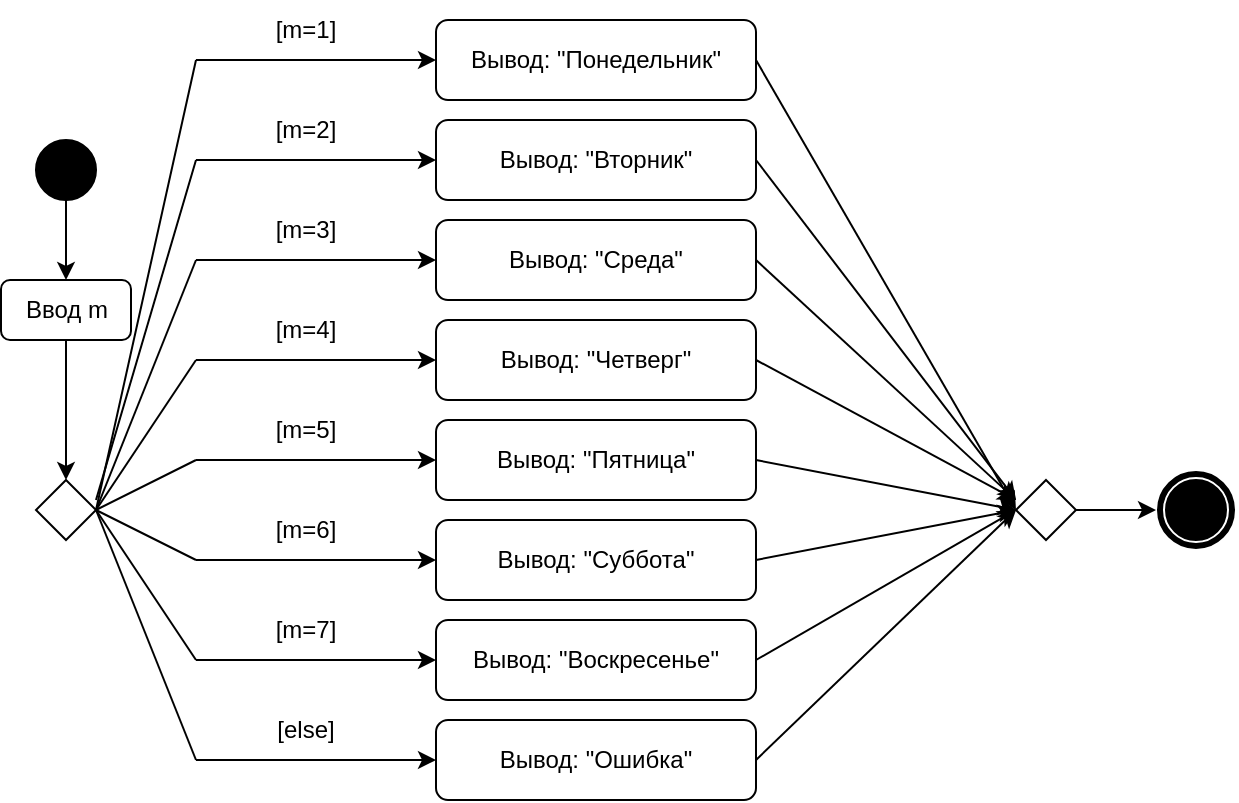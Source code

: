 <mxfile version="17.5.0" type="device"><diagram id="G4VSyAgkMZppd_wTHdug" name="Page-1"><mxGraphModel dx="782" dy="468" grid="1" gridSize="10" guides="1" tooltips="1" connect="1" arrows="1" fold="1" page="1" pageScale="1" pageWidth="827" pageHeight="1169" math="0" shadow="0"><root><mxCell id="0"/><mxCell id="1" parent="0"/><mxCell id="XFmwvp3sIlLQfgkVtAyR-1" value="" style="ellipse;whiteSpace=wrap;html=1;aspect=fixed;strokeColor=#000000;fillColor=#000000;" vertex="1" parent="1"><mxGeometry x="80" y="80" width="30" height="30" as="geometry"/></mxCell><mxCell id="XFmwvp3sIlLQfgkVtAyR-7" value="" style="rhombus;whiteSpace=wrap;html=1;strokeColor=#000000;fillColor=#FFFFFF;" vertex="1" parent="1"><mxGeometry x="80" y="250" width="30" height="30" as="geometry"/></mxCell><mxCell id="XFmwvp3sIlLQfgkVtAyR-9" value="Ввод m" style="rounded=1;whiteSpace=wrap;html=1;strokeColor=#000000;fillColor=#FFFFFF;" vertex="1" parent="1"><mxGeometry x="62.5" y="150" width="65" height="30" as="geometry"/></mxCell><mxCell id="XFmwvp3sIlLQfgkVtAyR-10" value="Вывод: &quot;Понедельник&quot;" style="rounded=1;whiteSpace=wrap;html=1;strokeColor=#000000;fillColor=#FFFFFF;" vertex="1" parent="1"><mxGeometry x="280" y="20" width="160" height="40" as="geometry"/></mxCell><mxCell id="XFmwvp3sIlLQfgkVtAyR-11" value="Вывод: &quot;Вторник&quot;" style="rounded=1;whiteSpace=wrap;html=1;strokeColor=#000000;fillColor=#FFFFFF;" vertex="1" parent="1"><mxGeometry x="280" y="70" width="160" height="40" as="geometry"/></mxCell><mxCell id="XFmwvp3sIlLQfgkVtAyR-12" value="Вывод: &quot;Среда&quot;" style="rounded=1;whiteSpace=wrap;html=1;strokeColor=#000000;fillColor=#FFFFFF;" vertex="1" parent="1"><mxGeometry x="280" y="120" width="160" height="40" as="geometry"/></mxCell><mxCell id="XFmwvp3sIlLQfgkVtAyR-13" value="Вывод: &quot;Четверг&quot;" style="rounded=1;whiteSpace=wrap;html=1;strokeColor=#000000;fillColor=#FFFFFF;" vertex="1" parent="1"><mxGeometry x="280" y="170" width="160" height="40" as="geometry"/></mxCell><mxCell id="XFmwvp3sIlLQfgkVtAyR-14" value="Вывод: &quot;Пятница&quot;" style="rounded=1;whiteSpace=wrap;html=1;strokeColor=#000000;fillColor=#FFFFFF;" vertex="1" parent="1"><mxGeometry x="280" y="220" width="160" height="40" as="geometry"/></mxCell><mxCell id="XFmwvp3sIlLQfgkVtAyR-15" value="Вывод: &quot;Суббота&quot;" style="rounded=1;whiteSpace=wrap;html=1;strokeColor=#000000;fillColor=#FFFFFF;" vertex="1" parent="1"><mxGeometry x="280" y="270" width="160" height="40" as="geometry"/></mxCell><mxCell id="XFmwvp3sIlLQfgkVtAyR-17" style="edgeStyle=orthogonalEdgeStyle;rounded=0;orthogonalLoop=1;jettySize=auto;html=1;exitX=0.75;exitY=0;exitDx=0;exitDy=0;" edge="1" parent="1" source="XFmwvp3sIlLQfgkVtAyR-16"><mxGeometry relative="1" as="geometry"><mxPoint x="400" y="330" as="targetPoint"/></mxGeometry></mxCell><mxCell id="XFmwvp3sIlLQfgkVtAyR-16" value="Вывод: &quot;Воскресенье&quot;" style="rounded=1;whiteSpace=wrap;html=1;strokeColor=#000000;fillColor=#FFFFFF;" vertex="1" parent="1"><mxGeometry x="280" y="320" width="160" height="40" as="geometry"/></mxCell><mxCell id="XFmwvp3sIlLQfgkVtAyR-18" value="Вывод: &quot;Ошибка&quot;" style="rounded=1;whiteSpace=wrap;html=1;strokeColor=#000000;fillColor=#FFFFFF;" vertex="1" parent="1"><mxGeometry x="280" y="370" width="160" height="40" as="geometry"/></mxCell><mxCell id="XFmwvp3sIlLQfgkVtAyR-19" value="" style="endArrow=classic;html=1;rounded=0;exitX=0.5;exitY=1;exitDx=0;exitDy=0;entryX=0.5;entryY=0;entryDx=0;entryDy=0;" edge="1" parent="1" source="XFmwvp3sIlLQfgkVtAyR-1" target="XFmwvp3sIlLQfgkVtAyR-9"><mxGeometry width="50" height="50" relative="1" as="geometry"><mxPoint x="380" y="270" as="sourcePoint"/><mxPoint x="430" y="220" as="targetPoint"/></mxGeometry></mxCell><mxCell id="XFmwvp3sIlLQfgkVtAyR-20" value="" style="endArrow=classic;html=1;rounded=0;exitX=0.5;exitY=1;exitDx=0;exitDy=0;entryX=0.5;entryY=0;entryDx=0;entryDy=0;" edge="1" parent="1" source="XFmwvp3sIlLQfgkVtAyR-9" target="XFmwvp3sIlLQfgkVtAyR-7"><mxGeometry width="50" height="50" relative="1" as="geometry"><mxPoint x="380" y="270" as="sourcePoint"/><mxPoint x="430" y="220" as="targetPoint"/></mxGeometry></mxCell><mxCell id="XFmwvp3sIlLQfgkVtAyR-23" value="" style="endArrow=none;html=1;rounded=0;exitX=1;exitY=0.5;exitDx=0;exitDy=0;" edge="1" parent="1" source="XFmwvp3sIlLQfgkVtAyR-7"><mxGeometry width="50" height="50" relative="1" as="geometry"><mxPoint x="380" y="270" as="sourcePoint"/><mxPoint x="160" y="390" as="targetPoint"/></mxGeometry></mxCell><mxCell id="XFmwvp3sIlLQfgkVtAyR-24" value="" style="endArrow=none;html=1;rounded=0;exitX=1;exitY=0.5;exitDx=0;exitDy=0;" edge="1" parent="1" source="XFmwvp3sIlLQfgkVtAyR-7"><mxGeometry width="50" height="50" relative="1" as="geometry"><mxPoint x="110" y="270" as="sourcePoint"/><mxPoint x="160" y="340" as="targetPoint"/></mxGeometry></mxCell><mxCell id="XFmwvp3sIlLQfgkVtAyR-25" value="" style="endArrow=none;html=1;rounded=0;exitX=1;exitY=0.5;exitDx=0;exitDy=0;" edge="1" parent="1" source="XFmwvp3sIlLQfgkVtAyR-7"><mxGeometry width="50" height="50" relative="1" as="geometry"><mxPoint x="130" y="285" as="sourcePoint"/><mxPoint x="160" y="290" as="targetPoint"/></mxGeometry></mxCell><mxCell id="XFmwvp3sIlLQfgkVtAyR-26" value="" style="endArrow=none;html=1;rounded=0;exitX=1;exitY=0.5;exitDx=0;exitDy=0;" edge="1" parent="1" source="XFmwvp3sIlLQfgkVtAyR-7"><mxGeometry width="50" height="50" relative="1" as="geometry"><mxPoint x="140" y="295" as="sourcePoint"/><mxPoint x="160" y="240" as="targetPoint"/></mxGeometry></mxCell><mxCell id="XFmwvp3sIlLQfgkVtAyR-29" value="" style="endArrow=none;html=1;rounded=0;exitX=1;exitY=0.5;exitDx=0;exitDy=0;" edge="1" parent="1" source="XFmwvp3sIlLQfgkVtAyR-7"><mxGeometry width="50" height="50" relative="1" as="geometry"><mxPoint x="380" y="270" as="sourcePoint"/><mxPoint x="160" y="140" as="targetPoint"/></mxGeometry></mxCell><mxCell id="XFmwvp3sIlLQfgkVtAyR-30" value="" style="endArrow=none;html=1;rounded=0;" edge="1" parent="1"><mxGeometry width="50" height="50" relative="1" as="geometry"><mxPoint x="110" y="260" as="sourcePoint"/><mxPoint x="160" y="90" as="targetPoint"/></mxGeometry></mxCell><mxCell id="XFmwvp3sIlLQfgkVtAyR-31" value="" style="endArrow=none;html=1;rounded=0;exitX=1;exitY=0.5;exitDx=0;exitDy=0;" edge="1" parent="1" source="XFmwvp3sIlLQfgkVtAyR-7"><mxGeometry width="50" height="50" relative="1" as="geometry"><mxPoint x="130" y="285" as="sourcePoint"/><mxPoint x="160" y="40" as="targetPoint"/></mxGeometry></mxCell><mxCell id="XFmwvp3sIlLQfgkVtAyR-32" value="" style="endArrow=classic;html=1;rounded=0;entryX=0;entryY=0.5;entryDx=0;entryDy=0;" edge="1" parent="1" target="XFmwvp3sIlLQfgkVtAyR-10"><mxGeometry width="50" height="50" relative="1" as="geometry"><mxPoint x="160" y="40" as="sourcePoint"/><mxPoint x="430" y="220" as="targetPoint"/></mxGeometry></mxCell><mxCell id="XFmwvp3sIlLQfgkVtAyR-33" value="" style="endArrow=classic;html=1;rounded=0;entryX=0;entryY=0.5;entryDx=0;entryDy=0;" edge="1" parent="1" target="XFmwvp3sIlLQfgkVtAyR-11"><mxGeometry width="50" height="50" relative="1" as="geometry"><mxPoint x="160" y="90" as="sourcePoint"/><mxPoint x="290" y="50" as="targetPoint"/></mxGeometry></mxCell><mxCell id="XFmwvp3sIlLQfgkVtAyR-34" value="" style="endArrow=classic;html=1;rounded=0;entryX=0;entryY=0.5;entryDx=0;entryDy=0;" edge="1" parent="1" target="XFmwvp3sIlLQfgkVtAyR-12"><mxGeometry width="50" height="50" relative="1" as="geometry"><mxPoint x="160" y="140" as="sourcePoint"/><mxPoint x="300" y="60" as="targetPoint"/></mxGeometry></mxCell><mxCell id="XFmwvp3sIlLQfgkVtAyR-35" value="" style="endArrow=classic;html=1;rounded=0;entryX=0;entryY=0.5;entryDx=0;entryDy=0;" edge="1" parent="1" target="XFmwvp3sIlLQfgkVtAyR-13"><mxGeometry width="50" height="50" relative="1" as="geometry"><mxPoint x="160" y="190" as="sourcePoint"/><mxPoint x="310" y="70" as="targetPoint"/></mxGeometry></mxCell><mxCell id="XFmwvp3sIlLQfgkVtAyR-36" value="" style="endArrow=none;html=1;rounded=0;exitX=1;exitY=0.5;exitDx=0;exitDy=0;" edge="1" parent="1" source="XFmwvp3sIlLQfgkVtAyR-7"><mxGeometry width="50" height="50" relative="1" as="geometry"><mxPoint x="380" y="270" as="sourcePoint"/><mxPoint x="160" y="190" as="targetPoint"/></mxGeometry></mxCell><mxCell id="XFmwvp3sIlLQfgkVtAyR-37" value="" style="endArrow=classic;html=1;rounded=0;entryX=0;entryY=0.5;entryDx=0;entryDy=0;" edge="1" parent="1" target="XFmwvp3sIlLQfgkVtAyR-14"><mxGeometry width="50" height="50" relative="1" as="geometry"><mxPoint x="160" y="240" as="sourcePoint"/><mxPoint x="430" y="220" as="targetPoint"/></mxGeometry></mxCell><mxCell id="XFmwvp3sIlLQfgkVtAyR-38" value="" style="endArrow=classic;html=1;rounded=0;entryX=0;entryY=0.5;entryDx=0;entryDy=0;" edge="1" parent="1" target="XFmwvp3sIlLQfgkVtAyR-15"><mxGeometry width="50" height="50" relative="1" as="geometry"><mxPoint x="160" y="290" as="sourcePoint"/><mxPoint x="430" y="220" as="targetPoint"/></mxGeometry></mxCell><mxCell id="XFmwvp3sIlLQfgkVtAyR-39" value="" style="endArrow=classic;html=1;rounded=0;entryX=0;entryY=0.5;entryDx=0;entryDy=0;" edge="1" parent="1" target="XFmwvp3sIlLQfgkVtAyR-16"><mxGeometry width="50" height="50" relative="1" as="geometry"><mxPoint x="160" y="340" as="sourcePoint"/><mxPoint x="430" y="220" as="targetPoint"/></mxGeometry></mxCell><mxCell id="XFmwvp3sIlLQfgkVtAyR-40" value="" style="endArrow=classic;html=1;rounded=0;entryX=0;entryY=0.5;entryDx=0;entryDy=0;" edge="1" parent="1" target="XFmwvp3sIlLQfgkVtAyR-18"><mxGeometry width="50" height="50" relative="1" as="geometry"><mxPoint x="160" y="390" as="sourcePoint"/><mxPoint x="430" y="220" as="targetPoint"/></mxGeometry></mxCell><mxCell id="XFmwvp3sIlLQfgkVtAyR-41" value="" style="rhombus;whiteSpace=wrap;html=1;strokeColor=#000000;fillColor=#FFFFFF;" vertex="1" parent="1"><mxGeometry x="570" y="250" width="30" height="30" as="geometry"/></mxCell><mxCell id="XFmwvp3sIlLQfgkVtAyR-42" value="" style="endArrow=classic;html=1;rounded=0;entryX=0;entryY=0.5;entryDx=0;entryDy=0;exitX=1;exitY=0.5;exitDx=0;exitDy=0;" edge="1" parent="1" source="XFmwvp3sIlLQfgkVtAyR-10" target="XFmwvp3sIlLQfgkVtAyR-41"><mxGeometry width="50" height="50" relative="1" as="geometry"><mxPoint x="380" y="270" as="sourcePoint"/><mxPoint x="430" y="220" as="targetPoint"/></mxGeometry></mxCell><mxCell id="XFmwvp3sIlLQfgkVtAyR-43" value="" style="endArrow=classic;html=1;rounded=0;exitX=1;exitY=0.5;exitDx=0;exitDy=0;" edge="1" parent="1" source="XFmwvp3sIlLQfgkVtAyR-11"><mxGeometry width="50" height="50" relative="1" as="geometry"><mxPoint x="450" y="50" as="sourcePoint"/><mxPoint x="570" y="260" as="targetPoint"/></mxGeometry></mxCell><mxCell id="XFmwvp3sIlLQfgkVtAyR-44" value="" style="endArrow=classic;html=1;rounded=0;exitX=1;exitY=0.5;exitDx=0;exitDy=0;" edge="1" parent="1" source="XFmwvp3sIlLQfgkVtAyR-12"><mxGeometry width="50" height="50" relative="1" as="geometry"><mxPoint x="460" y="60" as="sourcePoint"/><mxPoint x="570" y="260" as="targetPoint"/></mxGeometry></mxCell><mxCell id="XFmwvp3sIlLQfgkVtAyR-45" value="" style="endArrow=classic;html=1;rounded=0;exitX=1;exitY=0.5;exitDx=0;exitDy=0;" edge="1" parent="1" source="XFmwvp3sIlLQfgkVtAyR-13"><mxGeometry width="50" height="50" relative="1" as="geometry"><mxPoint x="470" y="70" as="sourcePoint"/><mxPoint x="570" y="260" as="targetPoint"/></mxGeometry></mxCell><mxCell id="XFmwvp3sIlLQfgkVtAyR-46" value="" style="endArrow=classic;html=1;rounded=0;entryX=0;entryY=0.5;entryDx=0;entryDy=0;exitX=1;exitY=0.5;exitDx=0;exitDy=0;" edge="1" parent="1" source="XFmwvp3sIlLQfgkVtAyR-14" target="XFmwvp3sIlLQfgkVtAyR-41"><mxGeometry width="50" height="50" relative="1" as="geometry"><mxPoint x="480" y="80" as="sourcePoint"/><mxPoint x="610" y="305" as="targetPoint"/></mxGeometry></mxCell><mxCell id="XFmwvp3sIlLQfgkVtAyR-47" value="" style="endArrow=classic;html=1;rounded=0;entryX=0;entryY=0.5;entryDx=0;entryDy=0;exitX=1;exitY=0.5;exitDx=0;exitDy=0;" edge="1" parent="1" source="XFmwvp3sIlLQfgkVtAyR-15" target="XFmwvp3sIlLQfgkVtAyR-41"><mxGeometry width="50" height="50" relative="1" as="geometry"><mxPoint x="490" y="90" as="sourcePoint"/><mxPoint x="620" y="315" as="targetPoint"/></mxGeometry></mxCell><mxCell id="XFmwvp3sIlLQfgkVtAyR-48" value="" style="endArrow=classic;html=1;rounded=0;entryX=0;entryY=0.5;entryDx=0;entryDy=0;exitX=1;exitY=0.5;exitDx=0;exitDy=0;" edge="1" parent="1" source="XFmwvp3sIlLQfgkVtAyR-16" target="XFmwvp3sIlLQfgkVtAyR-41"><mxGeometry width="50" height="50" relative="1" as="geometry"><mxPoint x="500" y="100" as="sourcePoint"/><mxPoint x="630" y="325" as="targetPoint"/></mxGeometry></mxCell><mxCell id="XFmwvp3sIlLQfgkVtAyR-49" value="" style="endArrow=classic;html=1;rounded=0;entryX=0;entryY=0.5;entryDx=0;entryDy=0;exitX=1;exitY=0.5;exitDx=0;exitDy=0;" edge="1" parent="1" source="XFmwvp3sIlLQfgkVtAyR-18" target="XFmwvp3sIlLQfgkVtAyR-41"><mxGeometry width="50" height="50" relative="1" as="geometry"><mxPoint x="510" y="110" as="sourcePoint"/><mxPoint x="640" y="335" as="targetPoint"/></mxGeometry></mxCell><mxCell id="XFmwvp3sIlLQfgkVtAyR-50" value="" style="ellipse;shape=doubleEllipse;whiteSpace=wrap;html=1;aspect=fixed;strokeColor=#FFFFFF;fillColor=#000000;" vertex="1" parent="1"><mxGeometry x="640" y="245" width="40" height="40" as="geometry"/></mxCell><mxCell id="XFmwvp3sIlLQfgkVtAyR-51" value="" style="endArrow=classic;html=1;rounded=0;entryX=0;entryY=0.5;entryDx=0;entryDy=0;" edge="1" parent="1" target="XFmwvp3sIlLQfgkVtAyR-50"><mxGeometry width="50" height="50" relative="1" as="geometry"><mxPoint x="600" y="265" as="sourcePoint"/><mxPoint x="430" y="220" as="targetPoint"/></mxGeometry></mxCell><mxCell id="XFmwvp3sIlLQfgkVtAyR-52" value="[m=1]" style="text;html=1;strokeColor=none;fillColor=none;align=center;verticalAlign=middle;whiteSpace=wrap;rounded=0;" vertex="1" parent="1"><mxGeometry x="160" y="10" width="110" height="30" as="geometry"/></mxCell><mxCell id="XFmwvp3sIlLQfgkVtAyR-53" value="[m=2]" style="text;html=1;strokeColor=none;fillColor=none;align=center;verticalAlign=middle;whiteSpace=wrap;rounded=0;" vertex="1" parent="1"><mxGeometry x="160" y="60" width="110" height="30" as="geometry"/></mxCell><mxCell id="XFmwvp3sIlLQfgkVtAyR-54" value="[m=3]" style="text;html=1;strokeColor=none;fillColor=none;align=center;verticalAlign=middle;whiteSpace=wrap;rounded=0;" vertex="1" parent="1"><mxGeometry x="160" y="110" width="110" height="30" as="geometry"/></mxCell><mxCell id="XFmwvp3sIlLQfgkVtAyR-55" value="[m=4]" style="text;html=1;strokeColor=none;fillColor=none;align=center;verticalAlign=middle;whiteSpace=wrap;rounded=0;" vertex="1" parent="1"><mxGeometry x="160" y="160" width="110" height="30" as="geometry"/></mxCell><mxCell id="XFmwvp3sIlLQfgkVtAyR-56" value="[m=5]" style="text;html=1;strokeColor=none;fillColor=none;align=center;verticalAlign=middle;whiteSpace=wrap;rounded=0;" vertex="1" parent="1"><mxGeometry x="160" y="210" width="110" height="30" as="geometry"/></mxCell><mxCell id="XFmwvp3sIlLQfgkVtAyR-57" value="[m=6]" style="text;html=1;strokeColor=none;fillColor=none;align=center;verticalAlign=middle;whiteSpace=wrap;rounded=0;" vertex="1" parent="1"><mxGeometry x="160" y="260" width="110" height="30" as="geometry"/></mxCell><mxCell id="XFmwvp3sIlLQfgkVtAyR-59" value="[m=7]" style="text;html=1;strokeColor=none;fillColor=none;align=center;verticalAlign=middle;whiteSpace=wrap;rounded=0;" vertex="1" parent="1"><mxGeometry x="160" y="310" width="110" height="30" as="geometry"/></mxCell><mxCell id="XFmwvp3sIlLQfgkVtAyR-60" value="[else]" style="text;html=1;strokeColor=none;fillColor=none;align=center;verticalAlign=middle;whiteSpace=wrap;rounded=0;" vertex="1" parent="1"><mxGeometry x="160" y="360" width="110" height="30" as="geometry"/></mxCell></root></mxGraphModel></diagram></mxfile>